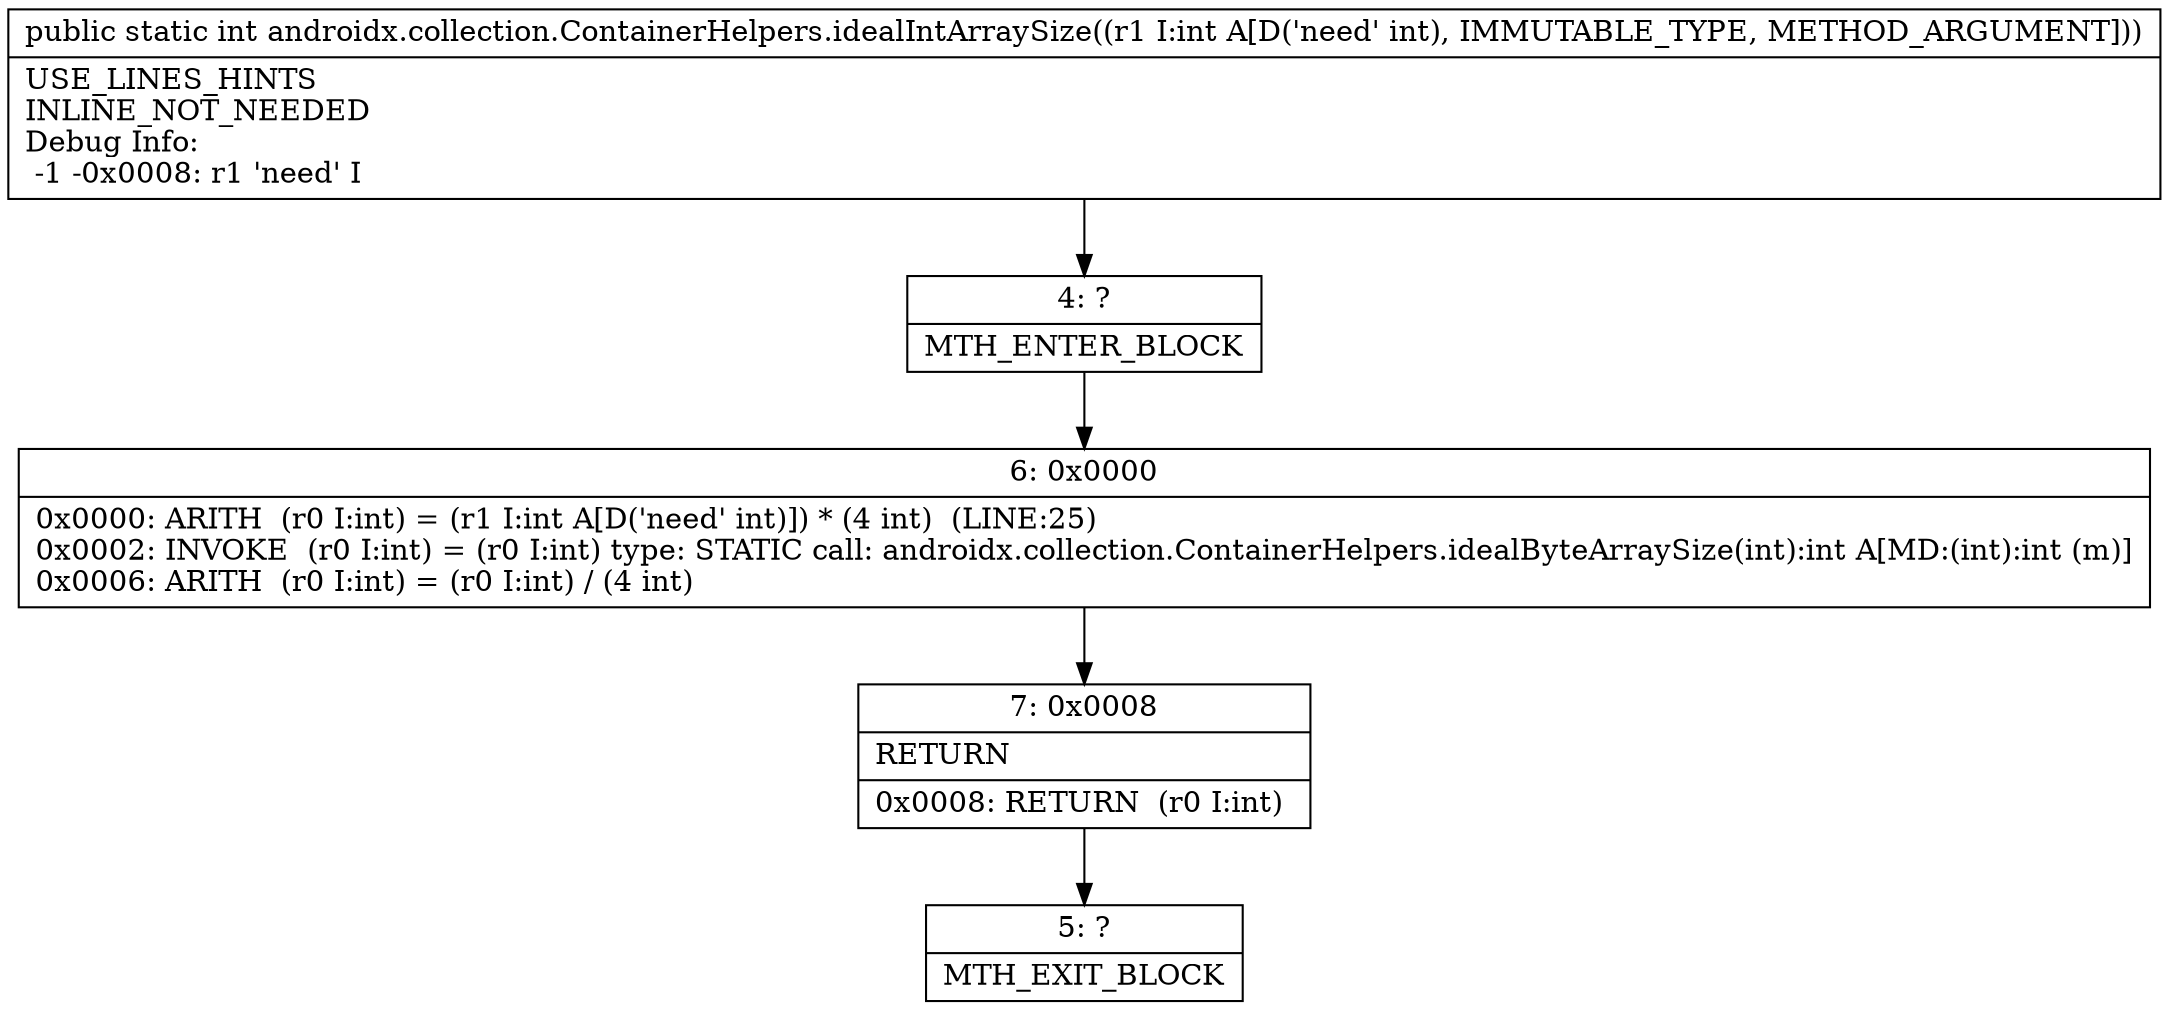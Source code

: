 digraph "CFG forandroidx.collection.ContainerHelpers.idealIntArraySize(I)I" {
Node_4 [shape=record,label="{4\:\ ?|MTH_ENTER_BLOCK\l}"];
Node_6 [shape=record,label="{6\:\ 0x0000|0x0000: ARITH  (r0 I:int) = (r1 I:int A[D('need' int)]) * (4 int)  (LINE:25)\l0x0002: INVOKE  (r0 I:int) = (r0 I:int) type: STATIC call: androidx.collection.ContainerHelpers.idealByteArraySize(int):int A[MD:(int):int (m)]\l0x0006: ARITH  (r0 I:int) = (r0 I:int) \/ (4 int) \l}"];
Node_7 [shape=record,label="{7\:\ 0x0008|RETURN\l|0x0008: RETURN  (r0 I:int) \l}"];
Node_5 [shape=record,label="{5\:\ ?|MTH_EXIT_BLOCK\l}"];
MethodNode[shape=record,label="{public static int androidx.collection.ContainerHelpers.idealIntArraySize((r1 I:int A[D('need' int), IMMUTABLE_TYPE, METHOD_ARGUMENT]))  | USE_LINES_HINTS\lINLINE_NOT_NEEDED\lDebug Info:\l  \-1 \-0x0008: r1 'need' I\l}"];
MethodNode -> Node_4;Node_4 -> Node_6;
Node_6 -> Node_7;
Node_7 -> Node_5;
}

